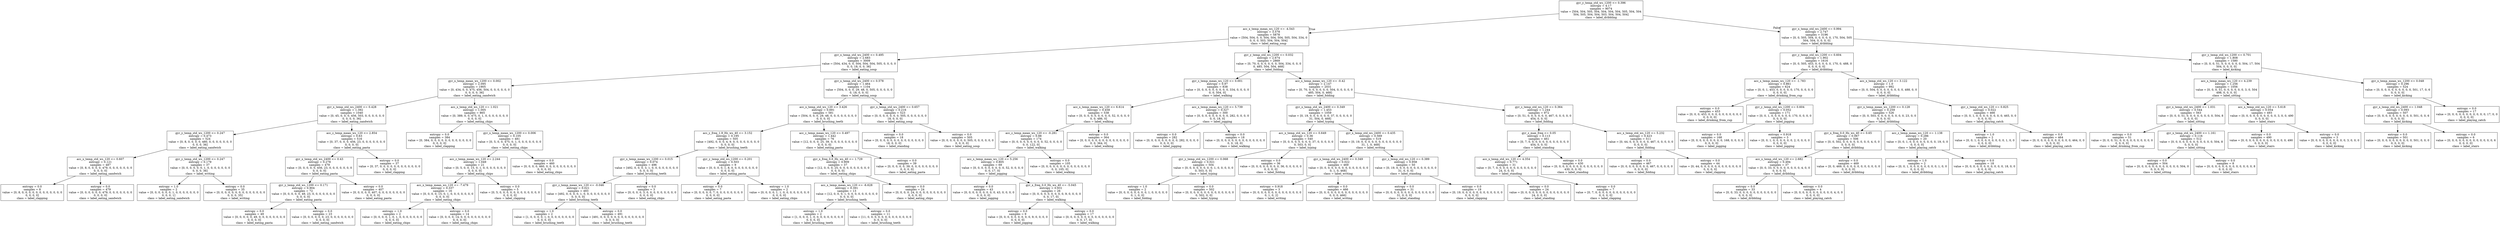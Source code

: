 digraph Tree {
node [shape=box] ;
0 [label="gyr_y_temp_std_ws_1200 <= 0.396\nentropy = 4.17\nsamples = 9074\nvalue = [504, 504, 505, 504, 504, 504, 504, 505, 504, 504\n504, 505, 504, 504, 503, 504, 504, 504]\nclass = label_dribbling"] ;
1 [label="acc_x_temp_mean_ws_120 <= -4.543\nentropy = 3.578\nsamples = 5878\nvalue = [504, 504, 0, 0, 504, 504, 504, 505, 504, 334, 0\n0, 0, 0, 503, 504, 504, 504]\nclass = label_eating_soup"] ;
0 -> 1 [labeldistance=2.5, labelangle=45, headlabel="True"] ;
2 [label="gyr_x_temp_std_ws_2400 <= 0.495\nentropy = 2.683\nsamples = 3009\nvalue = [504, 434, 0, 0, 504, 504, 504, 505, 0, 0, 0, 0\n0, 0, 18, 0, 0, 36]\nclass = label_eating_soup"] ;
1 -> 2 ;
3 [label="gyr_x_temp_mean_ws_1200 <= 0.002\nentropy = 2.095\nsamples = 1905\nvalue = [0, 434, 0, 0, 475, 456, 504, 0, 0, 0, 0, 0, 0\n0, 0, 0, 0, 36]\nclass = label_eating_sandwich"] ;
2 -> 3 ;
4 [label="gyr_x_temp_std_ws_2400 <= 0.428\nentropy = 1.392\nsamples = 1040\nvalue = [0, 45, 0, 0, 0, 456, 503, 0, 0, 0, 0, 0, 0\n0, 0, 0, 0, 36]\nclass = label_eating_sandwich"] ;
3 -> 4 ;
5 [label="gyr_y_temp_std_ws_1200 <= 0.247\nentropy = 0.473\nsamples = 524\nvalue = [0, 8, 0, 0, 0, 0, 480, 0, 0, 0, 0, 0, 0, 0\n0, 0, 0, 36]\nclass = label_eating_sandwich"] ;
4 -> 5 ;
6 [label="acc_x_temp_std_ws_120 <= 0.607\nentropy = 0.121\nsamples = 487\nvalue = [0, 8, 0, 0, 0, 0, 479, 0, 0, 0, 0, 0, 0, 0\n0, 0, 0, 0]\nclass = label_eating_sandwich"] ;
5 -> 6 ;
7 [label="entropy = 0.0\nsamples = 8\nvalue = [0, 8, 0, 0, 0, 0, 0, 0, 0, 0, 0, 0, 0, 0\n0, 0, 0, 0]\nclass = label_clapping"] ;
6 -> 7 ;
8 [label="entropy = 0.0\nsamples = 479\nvalue = [0, 0, 0, 0, 0, 0, 479, 0, 0, 0, 0, 0, 0, 0\n0, 0, 0, 0]\nclass = label_eating_sandwich"] ;
6 -> 8 ;
9 [label="gyr_y_temp_std_ws_1200 <= 0.247\nentropy = 0.179\nsamples = 37\nvalue = [0, 0, 0, 0, 0, 0, 1, 0, 0, 0, 0, 0, 0, 0\n0, 0, 0, 36]\nclass = label_writing"] ;
5 -> 9 ;
10 [label="entropy = 1.0\nsamples = 2\nvalue = [0, 0, 0, 0, 0, 0, 1, 0, 0, 0, 0, 0, 0, 0\n0, 0, 0, 1]\nclass = label_eating_sandwich"] ;
9 -> 10 ;
11 [label="entropy = 0.0\nsamples = 35\nvalue = [0, 0, 0, 0, 0, 0, 0, 0, 0, 0, 0, 0, 0, 0\n0, 0, 0, 35]\nclass = label_writing"] ;
9 -> 11 ;
12 [label="acc_z_temp_mean_ws_120 <= 2.854\nentropy = 0.63\nsamples = 516\nvalue = [0, 37, 0, 0, 0, 456, 23, 0, 0, 0, 0, 0, 0, 0\n0, 0, 0, 0]\nclass = label_eating_pasta"] ;
4 -> 12 ;
13 [label="gyr_x_temp_std_ws_2400 <= 0.43\nentropy = 0.278\nsamples = 479\nvalue = [0, 0, 0, 0, 0, 456, 23, 0, 0, 0, 0, 0, 0, 0\n0, 0, 0, 0]\nclass = label_eating_pasta"] ;
12 -> 13 ;
14 [label="gyr_y_temp_std_ws_1200 <= 0.171\nentropy = 0.904\nsamples = 72\nvalue = [0, 0, 0, 0, 0, 49, 23, 0, 0, 0, 0, 0, 0, 0\n0, 0, 0, 0]\nclass = label_eating_pasta"] ;
13 -> 14 ;
15 [label="entropy = 0.0\nsamples = 49\nvalue = [0, 0, 0, 0, 0, 49, 0, 0, 0, 0, 0, 0, 0, 0\n0, 0, 0, 0]\nclass = label_eating_pasta"] ;
14 -> 15 ;
16 [label="entropy = 0.0\nsamples = 23\nvalue = [0, 0, 0, 0, 0, 0, 23, 0, 0, 0, 0, 0, 0, 0\n0, 0, 0, 0]\nclass = label_eating_sandwich"] ;
14 -> 16 ;
17 [label="entropy = 0.0\nsamples = 407\nvalue = [0, 0, 0, 0, 0, 407, 0, 0, 0, 0, 0, 0, 0, 0\n0, 0, 0, 0]\nclass = label_eating_pasta"] ;
13 -> 17 ;
18 [label="entropy = 0.0\nsamples = 37\nvalue = [0, 37, 0, 0, 0, 0, 0, 0, 0, 0, 0, 0, 0, 0\n0, 0, 0, 0]\nclass = label_clapping"] ;
12 -> 18 ;
19 [label="acc_x_temp_std_ws_120 <= 1.021\nentropy = 1.005\nsamples = 865\nvalue = [0, 389, 0, 0, 475, 0, 1, 0, 0, 0, 0, 0, 0, 0\n0, 0, 0, 0]\nclass = label_eating_chips"] ;
3 -> 19 ;
20 [label="entropy = 0.0\nsamples = 384\nvalue = [0, 384, 0, 0, 0, 0, 0, 0, 0, 0, 0, 0, 0, 0\n0, 0, 0, 0]\nclass = label_clapping"] ;
19 -> 20 ;
21 [label="gyr_x_temp_mean_ws_1200 <= 0.006\nentropy = 0.105\nsamples = 481\nvalue = [0, 5, 0, 0, 475, 0, 1, 0, 0, 0, 0, 0, 0, 0\n0, 0, 0, 0]\nclass = label_eating_chips"] ;
19 -> 21 ;
22 [label="acc_z_temp_mean_ws_120 <= 2.244\nentropy = 1.049\nsamples = 21\nvalue = [0, 5, 0, 0, 15, 0, 1, 0, 0, 0, 0, 0, 0, 0\n0, 0, 0, 0]\nclass = label_eating_chips"] ;
21 -> 22 ;
23 [label="acc_x_temp_mean_ws_120 <= -7.479\nentropy = 0.337\nsamples = 16\nvalue = [0, 0, 0, 0, 15, 0, 1, 0, 0, 0, 0, 0, 0, 0\n0, 0, 0, 0]\nclass = label_eating_chips"] ;
22 -> 23 ;
24 [label="entropy = 1.0\nsamples = 2\nvalue = [0, 0, 0, 0, 1, 0, 1, 0, 0, 0, 0, 0, 0, 0\n0, 0, 0, 0]\nclass = label_eating_chips"] ;
23 -> 24 ;
25 [label="entropy = 0.0\nsamples = 14\nvalue = [0, 0, 0, 0, 14, 0, 0, 0, 0, 0, 0, 0, 0, 0\n0, 0, 0, 0]\nclass = label_eating_chips"] ;
23 -> 25 ;
26 [label="entropy = 0.0\nsamples = 5\nvalue = [0, 5, 0, 0, 0, 0, 0, 0, 0, 0, 0, 0, 0, 0\n0, 0, 0, 0]\nclass = label_clapping"] ;
22 -> 26 ;
27 [label="entropy = 0.0\nsamples = 460\nvalue = [0, 0, 0, 0, 460, 0, 0, 0, 0, 0, 0, 0, 0, 0\n0, 0, 0, 0]\nclass = label_eating_chips"] ;
21 -> 27 ;
28 [label="gyr_x_temp_std_ws_2400 <= 0.578\nentropy = 1.464\nsamples = 1104\nvalue = [504, 0, 0, 0, 29, 48, 0, 505, 0, 0, 0, 0, 0\n0, 18, 0, 0, 0]\nclass = label_eating_soup"] ;
2 -> 28 ;
29 [label="acc_x_temp_std_ws_120 <= 3.426\nentropy = 0.691\nsamples = 581\nvalue = [504, 0, 0, 0, 29, 48, 0, 0, 0, 0, 0, 0, 0, 0\n0, 0, 0, 0]\nclass = label_brushing_teeth"] ;
28 -> 29 ;
30 [label="acc_y_freq_1.9_Hz_ws_40 <= 3.152\nentropy = 0.195\nsamples = 505\nvalue = [492, 0, 0, 0, 4, 9, 0, 0, 0, 0, 0, 0, 0, 0\n0, 0, 0, 0]\nclass = label_brushing_teeth"] ;
29 -> 30 ;
31 [label="gyr_x_temp_mean_ws_1200 <= 0.015\nentropy = 0.074\nsamples = 496\nvalue = [492, 0, 0, 0, 3, 1, 0, 0, 0, 0, 0, 0, 0, 0\n0, 0, 0, 0]\nclass = label_brushing_teeth"] ;
30 -> 31 ;
32 [label="gyr_z_temp_mean_ws_120 <= -0.046\nentropy = 0.021\nsamples = 493\nvalue = [492, 0, 0, 0, 0, 1, 0, 0, 0, 0, 0, 0, 0, 0\n0, 0, 0, 0]\nclass = label_brushing_teeth"] ;
31 -> 32 ;
33 [label="entropy = 1.0\nsamples = 2\nvalue = [1, 0, 0, 0, 0, 1, 0, 0, 0, 0, 0, 0, 0, 0\n0, 0, 0, 0]\nclass = label_brushing_teeth"] ;
32 -> 33 ;
34 [label="entropy = 0.0\nsamples = 491\nvalue = [491, 0, 0, 0, 0, 0, 0, 0, 0, 0, 0, 0, 0, 0\n0, 0, 0, 0]\nclass = label_brushing_teeth"] ;
32 -> 34 ;
35 [label="entropy = 0.0\nsamples = 3\nvalue = [0, 0, 0, 0, 3, 0, 0, 0, 0, 0, 0, 0, 0, 0\n0, 0, 0, 0]\nclass = label_eating_chips"] ;
31 -> 35 ;
36 [label="gyr_y_temp_std_ws_1200 <= 0.201\nentropy = 0.503\nsamples = 9\nvalue = [0, 0, 0, 0, 1, 8, 0, 0, 0, 0, 0, 0, 0, 0\n0, 0, 0, 0]\nclass = label_eating_pasta"] ;
30 -> 36 ;
37 [label="entropy = 0.0\nsamples = 7\nvalue = [0, 0, 0, 0, 0, 7, 0, 0, 0, 0, 0, 0, 0, 0\n0, 0, 0, 0]\nclass = label_eating_pasta"] ;
36 -> 37 ;
38 [label="entropy = 1.0\nsamples = 2\nvalue = [0, 0, 0, 0, 1, 1, 0, 0, 0, 0, 0, 0, 0, 0\n0, 0, 0, 0]\nclass = label_eating_chips"] ;
36 -> 38 ;
39 [label="acc_z_temp_mean_ws_120 <= 0.497\nentropy = 1.442\nsamples = 76\nvalue = [12, 0, 0, 0, 25, 39, 0, 0, 0, 0, 0, 0, 0, 0\n0, 0, 0, 0]\nclass = label_eating_pasta"] ;
29 -> 39 ;
40 [label="gyr_x_freq_0.0_Hz_ws_40 <= 1.729\nentropy = 0.909\nsamples = 37\nvalue = [12, 0, 0, 0, 25, 0, 0, 0, 0, 0, 0, 0, 0, 0\n0, 0, 0, 0]\nclass = label_eating_chips"] ;
39 -> 40 ;
41 [label="acc_x_temp_mean_ws_120 <= -6.628\nentropy = 0.391\nsamples = 13\nvalue = [12, 0, 0, 0, 1, 0, 0, 0, 0, 0, 0, 0, 0, 0\n0, 0, 0, 0]\nclass = label_brushing_teeth"] ;
40 -> 41 ;
42 [label="entropy = 1.0\nsamples = 2\nvalue = [1, 0, 0, 0, 1, 0, 0, 0, 0, 0, 0, 0, 0, 0\n0, 0, 0, 0]\nclass = label_brushing_teeth"] ;
41 -> 42 ;
43 [label="entropy = 0.0\nsamples = 11\nvalue = [11, 0, 0, 0, 0, 0, 0, 0, 0, 0, 0, 0, 0, 0\n0, 0, 0, 0]\nclass = label_brushing_teeth"] ;
41 -> 43 ;
44 [label="entropy = 0.0\nsamples = 24\nvalue = [0, 0, 0, 0, 24, 0, 0, 0, 0, 0, 0, 0, 0, 0\n0, 0, 0, 0]\nclass = label_eating_chips"] ;
40 -> 44 ;
45 [label="entropy = 0.0\nsamples = 39\nvalue = [0, 0, 0, 0, 0, 39, 0, 0, 0, 0, 0, 0, 0, 0\n0, 0, 0, 0]\nclass = label_eating_pasta"] ;
39 -> 45 ;
46 [label="gyr_x_temp_std_ws_2400 <= 0.657\nentropy = 0.216\nsamples = 523\nvalue = [0, 0, 0, 0, 0, 0, 0, 505, 0, 0, 0, 0, 0, 0\n18, 0, 0, 0]\nclass = label_eating_soup"] ;
28 -> 46 ;
47 [label="entropy = 0.0\nsamples = 18\nvalue = [0, 0, 0, 0, 0, 0, 0, 0, 0, 0, 0, 0, 0, 0\n18, 0, 0, 0]\nclass = label_standing"] ;
46 -> 47 ;
48 [label="entropy = 0.0\nsamples = 505\nvalue = [0, 0, 0, 0, 0, 0, 0, 505, 0, 0, 0, 0, 0, 0\n0, 0, 0, 0]\nclass = label_eating_soup"] ;
46 -> 48 ;
49 [label="gyr_y_temp_std_ws_1200 <= 0.032\nentropy = 2.674\nsamples = 2869\nvalue = [0, 70, 0, 0, 0, 0, 0, 0, 504, 334, 0, 0, 0\n0, 485, 504, 504, 468]\nclass = label_folding"] ;
1 -> 49 ;
50 [label="gyr_z_temp_mean_ws_120 <= 0.001\nentropy = 0.97\nsamples = 838\nvalue = [0, 0, 0, 0, 0, 0, 0, 0, 0, 334, 0, 0, 0, 0\n0, 0, 504, 0]\nclass = label_walking"] ;
49 -> 50 ;
51 [label="acc_x_temp_mean_ws_120 <= 6.614\nentropy = 0.458\nsamples = 538\nvalue = [0, 0, 0, 0, 0, 0, 0, 0, 0, 52, 0, 0, 0, 0\n0, 0, 486, 0]\nclass = label_walking"] ;
50 -> 51 ;
52 [label="acc_z_temp_mean_ws_120 <= -0.281\nentropy = 0.88\nsamples = 174\nvalue = [0, 0, 0, 0, 0, 0, 0, 0, 0, 52, 0, 0, 0, 0\n0, 0, 122, 0]\nclass = label_walking"] ;
51 -> 52 ;
53 [label="acc_x_temp_mean_ws_120 <= 5.256\nentropy = 0.805\nsamples = 69\nvalue = [0, 0, 0, 0, 0, 0, 0, 0, 0, 52, 0, 0, 0, 0\n0, 0, 17, 0]\nclass = label_jogging"] ;
52 -> 53 ;
54 [label="entropy = 0.0\nsamples = 43\nvalue = [0, 0, 0, 0, 0, 0, 0, 0, 0, 43, 0, 0, 0, 0\n0, 0, 0, 0]\nclass = label_jogging"] ;
53 -> 54 ;
55 [label="gyr_x_freq_0.0_Hz_ws_40 <= -5.045\nentropy = 0.931\nsamples = 26\nvalue = [0, 0, 0, 0, 0, 0, 0, 0, 0, 9, 0, 0, 0, 0\n0, 0, 17, 0]\nclass = label_walking"] ;
53 -> 55 ;
56 [label="entropy = 0.0\nsamples = 9\nvalue = [0, 0, 0, 0, 0, 0, 0, 0, 0, 9, 0, 0, 0, 0\n0, 0, 0, 0]\nclass = label_jogging"] ;
55 -> 56 ;
57 [label="entropy = 0.0\nsamples = 17\nvalue = [0, 0, 0, 0, 0, 0, 0, 0, 0, 0, 0, 0, 0, 0\n0, 0, 17, 0]\nclass = label_walking"] ;
55 -> 57 ;
58 [label="entropy = 0.0\nsamples = 105\nvalue = [0, 0, 0, 0, 0, 0, 0, 0, 0, 0, 0, 0, 0, 0\n0, 0, 105, 0]\nclass = label_walking"] ;
52 -> 58 ;
59 [label="entropy = 0.0\nsamples = 364\nvalue = [0, 0, 0, 0, 0, 0, 0, 0, 0, 0, 0, 0, 0, 0\n0, 0, 364, 0]\nclass = label_walking"] ;
51 -> 59 ;
60 [label="acc_x_temp_mean_ws_120 <= 5.739\nentropy = 0.327\nsamples = 300\nvalue = [0, 0, 0, 0, 0, 0, 0, 0, 0, 282, 0, 0, 0, 0\n0, 0, 18, 0]\nclass = label_jogging"] ;
50 -> 60 ;
61 [label="entropy = 0.0\nsamples = 282\nvalue = [0, 0, 0, 0, 0, 0, 0, 0, 0, 282, 0, 0, 0, 0\n0, 0, 0, 0]\nclass = label_jogging"] ;
60 -> 61 ;
62 [label="entropy = 0.0\nsamples = 18\nvalue = [0, 0, 0, 0, 0, 0, 0, 0, 0, 0, 0, 0, 0, 0\n0, 0, 18, 0]\nclass = label_walking"] ;
60 -> 62 ;
63 [label="acc_x_temp_mean_ws_120 <= -0.42\nentropy = 2.147\nsamples = 2031\nvalue = [0, 70, 0, 0, 0, 0, 0, 0, 504, 0, 0, 0, 0, 0\n485, 504, 0, 468]\nclass = label_folding"] ;
49 -> 63 ;
64 [label="gyr_x_temp_std_ws_2400 <= 0.349\nentropy = 1.453\nsamples = 1059\nvalue = [0, 19, 0, 0, 0, 0, 0, 0, 37, 0, 0, 0, 0, 0\n31, 504, 0, 468]\nclass = label_typing"] ;
63 -> 64 ;
65 [label="acc_x_temp_std_ws_120 <= 0.649\nentropy = 0.36\nsamples = 540\nvalue = [0, 0, 0, 0, 0, 0, 0, 0, 37, 0, 0, 0, 0, 0\n0, 503, 0, 0]\nclass = label_typing"] ;
64 -> 65 ;
66 [label="gyr_y_temp_std_ws_1200 <= 0.068\nentropy = 0.021\nsamples = 504\nvalue = [0, 0, 0, 0, 0, 0, 0, 0, 1, 0, 0, 0, 0, 0\n0, 503, 0, 0]\nclass = label_typing"] ;
65 -> 66 ;
67 [label="entropy = 1.0\nsamples = 2\nvalue = [0, 0, 0, 0, 0, 0, 0, 0, 1, 0, 0, 0, 0, 0\n0, 1, 0, 0]\nclass = label_folding"] ;
66 -> 67 ;
68 [label="entropy = 0.0\nsamples = 502\nvalue = [0, 0, 0, 0, 0, 0, 0, 0, 0, 0, 0, 0, 0, 0\n0, 502, 0, 0]\nclass = label_typing"] ;
66 -> 68 ;
69 [label="entropy = 0.0\nsamples = 36\nvalue = [0, 0, 0, 0, 0, 0, 0, 0, 36, 0, 0, 0, 0, 0\n0, 0, 0, 0]\nclass = label_folding"] ;
65 -> 69 ;
70 [label="gyr_x_temp_std_ws_2400 <= 0.435\nentropy = 0.569\nsamples = 519\nvalue = [0, 19, 0, 0, 0, 0, 0, 0, 0, 0, 0, 0, 0, 0\n31, 1, 0, 468]\nclass = label_writing"] ;
64 -> 70 ;
71 [label="gyr_x_temp_std_ws_2400 <= 0.349\nentropy = 0.022\nsamples = 469\nvalue = [0, 0, 0, 0, 0, 0, 0, 0, 0, 0, 0, 0, 0, 0\n0, 1, 0, 468]\nclass = label_writing"] ;
70 -> 71 ;
72 [label="entropy = 0.918\nsamples = 3\nvalue = [0, 0, 0, 0, 0, 0, 0, 0, 0, 0, 0, 0, 0, 0\n0, 1, 0, 2]\nclass = label_writing"] ;
71 -> 72 ;
73 [label="entropy = 0.0\nsamples = 466\nvalue = [0, 0, 0, 0, 0, 0, 0, 0, 0, 0, 0, 0, 0, 0\n0, 0, 0, 466]\nclass = label_writing"] ;
71 -> 73 ;
74 [label="gyr_z_temp_std_ws_120 <= 0.389\nentropy = 0.958\nsamples = 50\nvalue = [0, 19, 0, 0, 0, 0, 0, 0, 0, 0, 0, 0, 0, 0\n31, 0, 0, 0]\nclass = label_standing"] ;
70 -> 74 ;
75 [label="entropy = 0.0\nsamples = 31\nvalue = [0, 0, 0, 0, 0, 0, 0, 0, 0, 0, 0, 0, 0, 0\n31, 0, 0, 0]\nclass = label_standing"] ;
74 -> 75 ;
76 [label="entropy = 0.0\nsamples = 19\nvalue = [0, 19, 0, 0, 0, 0, 0, 0, 0, 0, 0, 0, 0, 0\n0, 0, 0, 0]\nclass = label_clapping"] ;
74 -> 76 ;
77 [label="gyr_z_temp_std_ws_120 <= 0.364\nentropy = 1.244\nsamples = 972\nvalue = [0, 51, 0, 0, 0, 0, 0, 0, 467, 0, 0, 0, 0, 0\n454, 0, 0, 0]\nclass = label_folding"] ;
63 -> 77 ;
78 [label="gyr_z_max_freq <= 0.05\nentropy = 0.113\nsamples = 461\nvalue = [0, 7, 0, 0, 0, 0, 0, 0, 0, 0, 0, 0, 0, 0\n454, 0, 0, 0]\nclass = label_standing"] ;
77 -> 78 ;
79 [label="acc_x_temp_std_ws_120 <= 4.354\nentropy = 0.771\nsamples = 31\nvalue = [0, 7, 0, 0, 0, 0, 0, 0, 0, 0, 0, 0, 0, 0\n24, 0, 0, 0]\nclass = label_standing"] ;
78 -> 79 ;
80 [label="entropy = 0.0\nsamples = 24\nvalue = [0, 0, 0, 0, 0, 0, 0, 0, 0, 0, 0, 0, 0, 0\n24, 0, 0, 0]\nclass = label_standing"] ;
79 -> 80 ;
81 [label="entropy = 0.0\nsamples = 7\nvalue = [0, 7, 0, 0, 0, 0, 0, 0, 0, 0, 0, 0, 0, 0\n0, 0, 0, 0]\nclass = label_clapping"] ;
79 -> 81 ;
82 [label="entropy = 0.0\nsamples = 430\nvalue = [0, 0, 0, 0, 0, 0, 0, 0, 0, 0, 0, 0, 0, 0\n430, 0, 0, 0]\nclass = label_standing"] ;
78 -> 82 ;
83 [label="acc_x_temp_std_ws_120 <= 5.232\nentropy = 0.423\nsamples = 511\nvalue = [0, 44, 0, 0, 0, 0, 0, 0, 467, 0, 0, 0, 0, 0\n0, 0, 0, 0]\nclass = label_folding"] ;
77 -> 83 ;
84 [label="entropy = 0.0\nsamples = 467\nvalue = [0, 0, 0, 0, 0, 0, 0, 0, 467, 0, 0, 0, 0, 0\n0, 0, 0, 0]\nclass = label_folding"] ;
83 -> 84 ;
85 [label="entropy = 0.0\nsamples = 44\nvalue = [0, 44, 0, 0, 0, 0, 0, 0, 0, 0, 0, 0, 0, 0\n0, 0, 0, 0]\nclass = label_clapping"] ;
83 -> 85 ;
86 [label="gyr_x_temp_std_ws_2400 <= 0.994\nentropy = 2.747\nsamples = 3196\nvalue = [0, 0, 505, 504, 0, 0, 0, 0, 0, 170, 504, 505\n504, 504, 0, 0, 0, 0]\nclass = label_dribbling"] ;
0 -> 86 [labeldistance=2.5, labelangle=-45, headlabel="False"] ;
87 [label="gyr_y_temp_std_ws_1200 <= 0.604\nentropy = 1.902\nsamples = 1616\nvalue = [0, 0, 505, 453, 0, 0, 0, 0, 0, 170, 0, 488, 0\n0, 0, 0, 0, 0]\nclass = label_dribbling"] ;
86 -> 87 ;
88 [label="acc_x_temp_mean_ws_120 <= -1.783\nentropy = 0.861\nsamples = 624\nvalue = [0, 0, 1, 453, 0, 0, 0, 0, 0, 170, 0, 0, 0, 0\n0, 0, 0, 0]\nclass = label_drinking_from_cup"] ;
87 -> 88 ;
89 [label="entropy = 0.0\nsamples = 453\nvalue = [0, 0, 0, 453, 0, 0, 0, 0, 0, 0, 0, 0, 0, 0\n0, 0, 0, 0]\nclass = label_drinking_from_cup"] ;
88 -> 89 ;
90 [label="gyr_y_temp_std_ws_1200 <= 0.604\nentropy = 0.052\nsamples = 171\nvalue = [0, 0, 1, 0, 0, 0, 0, 0, 0, 170, 0, 0, 0, 0\n0, 0, 0, 0]\nclass = label_jogging"] ;
88 -> 90 ;
91 [label="entropy = 0.0\nsamples = 168\nvalue = [0, 0, 0, 0, 0, 0, 0, 0, 0, 168, 0, 0, 0, 0\n0, 0, 0, 0]\nclass = label_jogging"] ;
90 -> 91 ;
92 [label="entropy = 0.918\nsamples = 3\nvalue = [0, 0, 1, 0, 0, 0, 0, 0, 0, 2, 0, 0, 0, 0\n0, 0, 0, 0]\nclass = label_jogging"] ;
90 -> 92 ;
93 [label="acc_x_temp_std_ws_120 <= 3.122\nentropy = 1.0\nsamples = 992\nvalue = [0, 0, 504, 0, 0, 0, 0, 0, 0, 0, 0, 488, 0, 0\n0, 0, 0, 0]\nclass = label_dribbling"] ;
87 -> 93 ;
94 [label="gyr_x_temp_mean_ws_1200 <= 0.128\nentropy = 0.259\nsamples = 526\nvalue = [0, 0, 503, 0, 0, 0, 0, 0, 0, 0, 0, 23, 0, 0\n0, 0, 0, 0]\nclass = label_dribbling"] ;
93 -> 94 ;
95 [label="gyr_x_freq_0.0_Hz_ws_40 <= 0.65\nentropy = 0.067\nsamples = 506\nvalue = [0, 0, 502, 0, 0, 0, 0, 0, 0, 0, 0, 4, 0, 0\n0, 0, 0, 0]\nclass = label_dribbling"] ;
94 -> 95 ;
96 [label="acc_x_temp_std_ws_120 <= 2.682\nentropy = 0.494\nsamples = 37\nvalue = [0, 0, 33, 0, 0, 0, 0, 0, 0, 0, 0, 4, 0, 0\n0, 0, 0, 0]\nclass = label_dribbling"] ;
95 -> 96 ;
97 [label="entropy = 0.0\nsamples = 33\nvalue = [0, 0, 33, 0, 0, 0, 0, 0, 0, 0, 0, 0, 0, 0\n0, 0, 0, 0]\nclass = label_dribbling"] ;
96 -> 97 ;
98 [label="entropy = 0.0\nsamples = 4\nvalue = [0, 0, 0, 0, 0, 0, 0, 0, 0, 0, 0, 4, 0, 0\n0, 0, 0, 0]\nclass = label_playing_catch"] ;
96 -> 98 ;
99 [label="entropy = 0.0\nsamples = 469\nvalue = [0, 0, 469, 0, 0, 0, 0, 0, 0, 0, 0, 0, 0, 0\n0, 0, 0, 0]\nclass = label_dribbling"] ;
95 -> 99 ;
100 [label="acc_z_temp_mean_ws_120 <= 1.138\nentropy = 0.286\nsamples = 20\nvalue = [0, 0, 1, 0, 0, 0, 0, 0, 0, 0, 0, 19, 0, 0\n0, 0, 0, 0]\nclass = label_playing_catch"] ;
94 -> 100 ;
101 [label="entropy = 1.0\nsamples = 2\nvalue = [0, 0, 1, 0, 0, 0, 0, 0, 0, 0, 0, 1, 0, 0\n0, 0, 0, 0]\nclass = label_dribbling"] ;
100 -> 101 ;
102 [label="entropy = 0.0\nsamples = 18\nvalue = [0, 0, 0, 0, 0, 0, 0, 0, 0, 0, 0, 18, 0, 0\n0, 0, 0, 0]\nclass = label_playing_catch"] ;
100 -> 102 ;
103 [label="gyr_z_temp_std_ws_120 <= 0.825\nentropy = 0.022\nsamples = 466\nvalue = [0, 0, 1, 0, 0, 0, 0, 0, 0, 0, 0, 465, 0, 0\n0, 0, 0, 0]\nclass = label_playing_catch"] ;
93 -> 103 ;
104 [label="entropy = 1.0\nsamples = 2\nvalue = [0, 0, 1, 0, 0, 0, 0, 0, 0, 0, 0, 1, 0, 0\n0, 0, 0, 0]\nclass = label_dribbling"] ;
103 -> 104 ;
105 [label="entropy = 0.0\nsamples = 464\nvalue = [0, 0, 0, 0, 0, 0, 0, 0, 0, 0, 0, 464, 0, 0\n0, 0, 0, 0]\nclass = label_playing_catch"] ;
103 -> 105 ;
106 [label="gyr_y_temp_std_ws_1200 <= 0.701\nentropy = 1.808\nsamples = 1580\nvalue = [0, 0, 0, 51, 0, 0, 0, 0, 0, 0, 504, 17, 504\n504, 0, 0, 0, 0]\nclass = label_kicking"] ;
86 -> 106 ;
107 [label="acc_x_temp_mean_ws_120 <= 4.239\nentropy = 1.256\nsamples = 1056\nvalue = [0, 0, 0, 51, 0, 0, 0, 0, 0, 0, 3, 0, 504\n498, 0, 0, 0, 0]\nclass = label_sitting"] ;
106 -> 107 ;
108 [label="gyr_x_temp_std_ws_2400 <= 1.031\nentropy = 0.544\nsamples = 563\nvalue = [0, 0, 0, 51, 0, 0, 0, 0, 0, 0, 0, 0, 504, 8\n0, 0, 0, 0]\nclass = label_sitting"] ;
107 -> 108 ;
109 [label="entropy = 0.0\nsamples = 51\nvalue = [0, 0, 0, 51, 0, 0, 0, 0, 0, 0, 0, 0, 0, 0\n0, 0, 0, 0]\nclass = label_drinking_from_cup"] ;
108 -> 109 ;
110 [label="gyr_x_temp_std_ws_2400 <= 1.161\nentropy = 0.116\nsamples = 512\nvalue = [0, 0, 0, 0, 0, 0, 0, 0, 0, 0, 0, 0, 504, 8\n0, 0, 0, 0]\nclass = label_sitting"] ;
108 -> 110 ;
111 [label="entropy = 0.0\nsamples = 504\nvalue = [0, 0, 0, 0, 0, 0, 0, 0, 0, 0, 0, 0, 504, 0\n0, 0, 0, 0]\nclass = label_sitting"] ;
110 -> 111 ;
112 [label="entropy = 0.0\nsamples = 8\nvalue = [0, 0, 0, 0, 0, 0, 0, 0, 0, 0, 0, 0, 0, 8\n0, 0, 0, 0]\nclass = label_stairs"] ;
110 -> 112 ;
113 [label="acc_x_temp_std_ws_120 <= 5.618\nentropy = 0.054\nsamples = 493\nvalue = [0, 0, 0, 0, 0, 0, 0, 0, 0, 0, 3, 0, 0, 490\n0, 0, 0, 0]\nclass = label_stairs"] ;
107 -> 113 ;
114 [label="entropy = 0.0\nsamples = 490\nvalue = [0, 0, 0, 0, 0, 0, 0, 0, 0, 0, 0, 0, 0, 490\n0, 0, 0, 0]\nclass = label_stairs"] ;
113 -> 114 ;
115 [label="entropy = 0.0\nsamples = 3\nvalue = [0, 0, 0, 0, 0, 0, 0, 0, 0, 0, 3, 0, 0, 0\n0, 0, 0, 0]\nclass = label_kicking"] ;
113 -> 115 ;
116 [label="gyr_x_temp_mean_ws_1200 <= 0.048\nentropy = 0.296\nsamples = 524\nvalue = [0, 0, 0, 0, 0, 0, 0, 0, 0, 0, 501, 17, 0, 6\n0, 0, 0, 0]\nclass = label_kicking"] ;
106 -> 116 ;
117 [label="gyr_x_temp_std_ws_2400 <= 1.048\nentropy = 0.093\nsamples = 507\nvalue = [0, 0, 0, 0, 0, 0, 0, 0, 0, 0, 501, 0, 0, 6\n0, 0, 0, 0]\nclass = label_kicking"] ;
116 -> 117 ;
118 [label="entropy = 0.0\nsamples = 501\nvalue = [0, 0, 0, 0, 0, 0, 0, 0, 0, 0, 501, 0, 0, 0\n0, 0, 0, 0]\nclass = label_kicking"] ;
117 -> 118 ;
119 [label="entropy = 0.0\nsamples = 6\nvalue = [0, 0, 0, 0, 0, 0, 0, 0, 0, 0, 0, 0, 0, 6\n0, 0, 0, 0]\nclass = label_stairs"] ;
117 -> 119 ;
120 [label="entropy = 0.0\nsamples = 17\nvalue = [0, 0, 0, 0, 0, 0, 0, 0, 0, 0, 0, 17, 0, 0\n0, 0, 0, 0]\nclass = label_playing_catch"] ;
116 -> 120 ;
}
